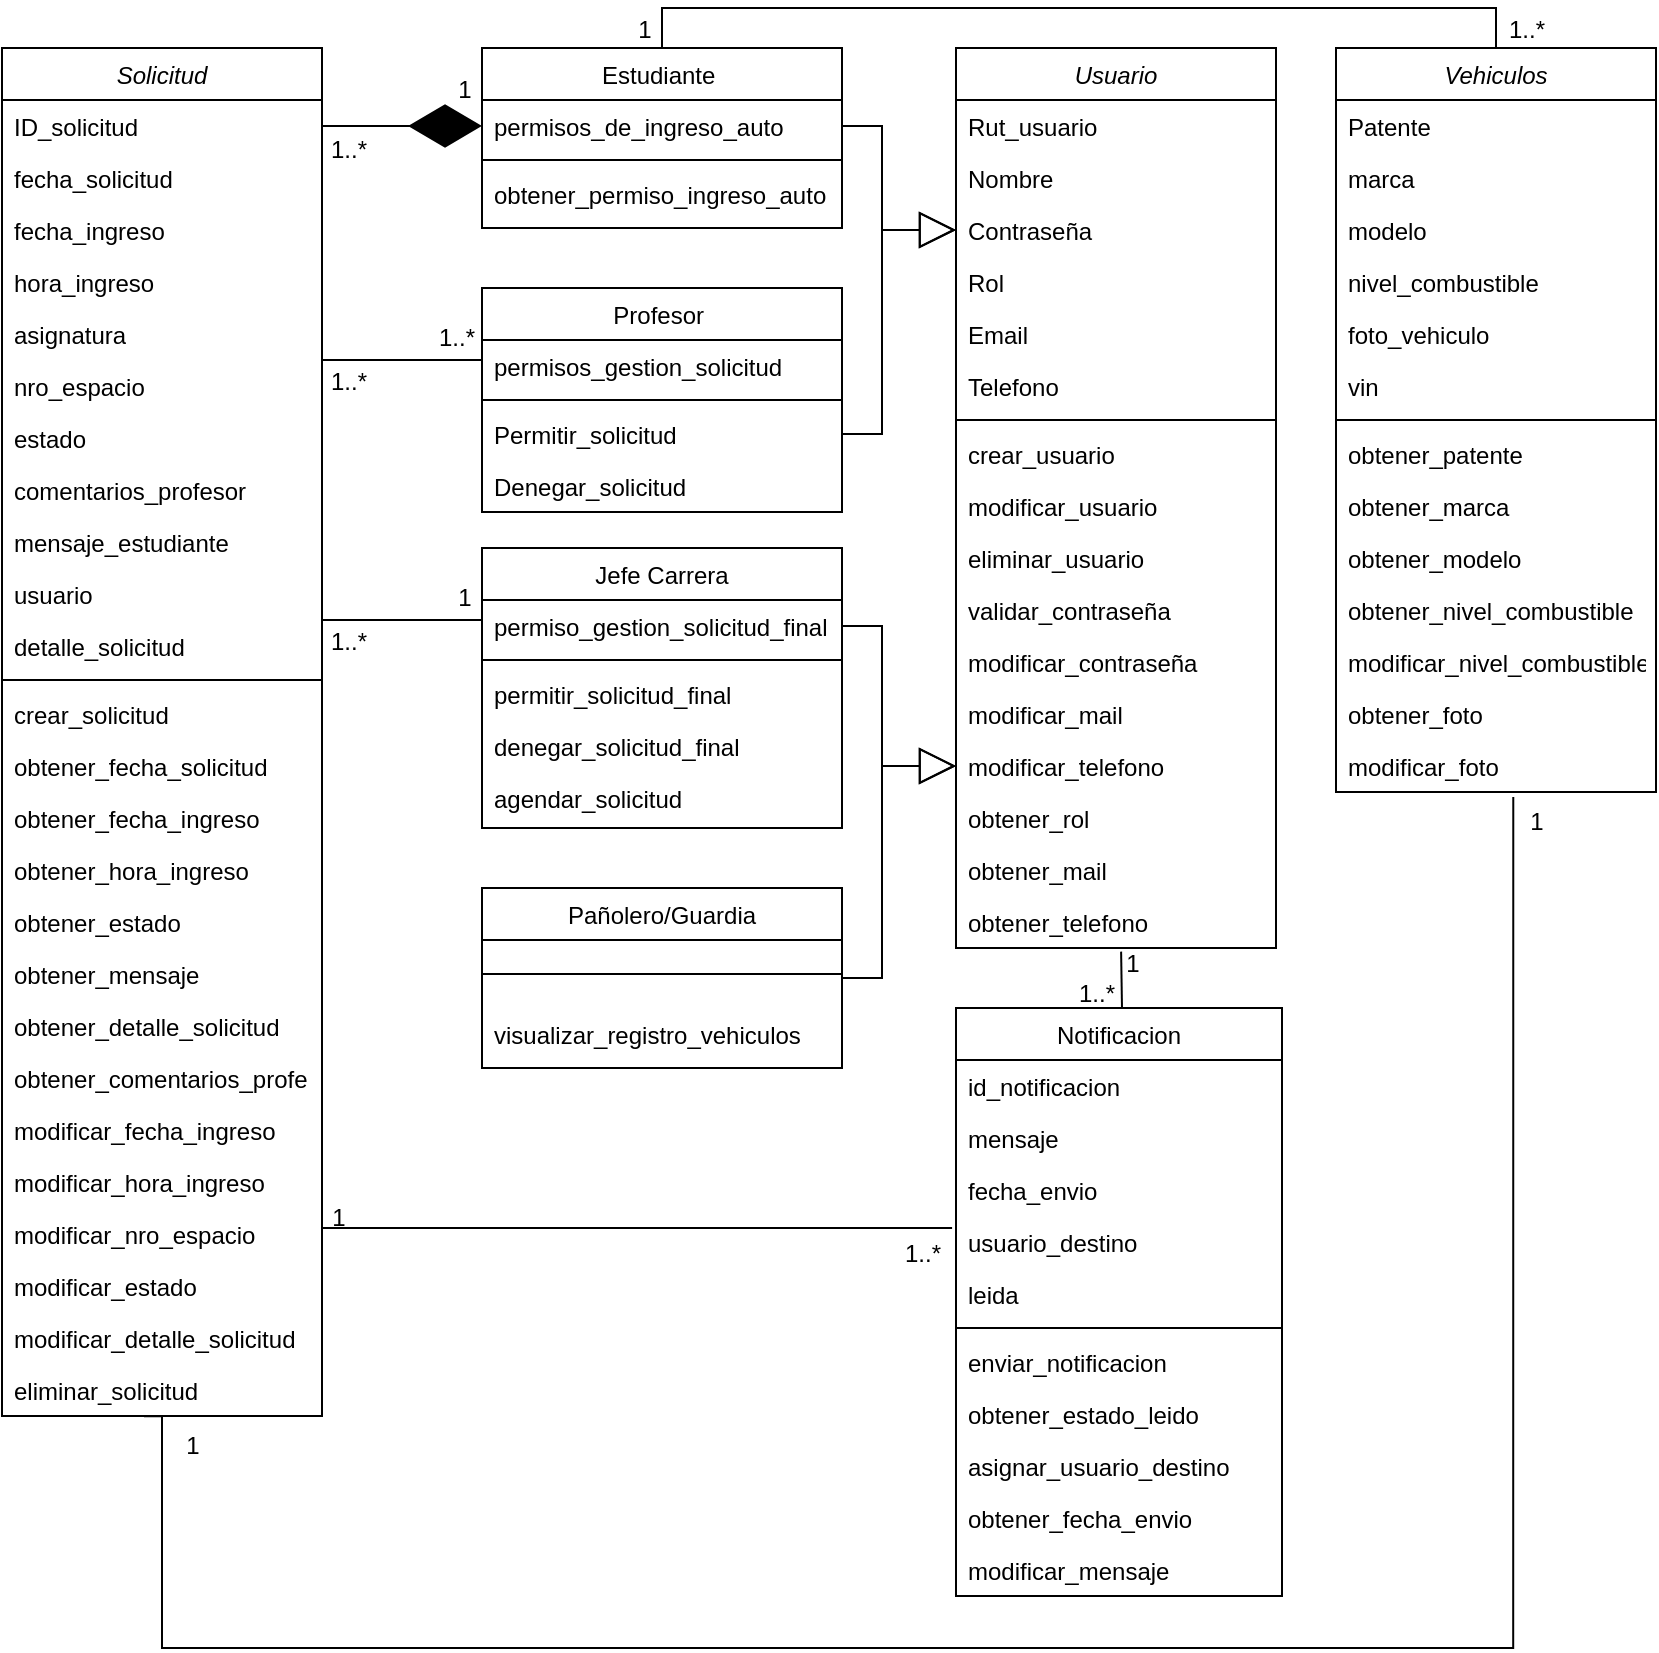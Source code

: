 <mxfile version="24.7.16">
  <diagram id="C5RBs43oDa-KdzZeNtuy" name="Page-1">
    <mxGraphModel dx="756" dy="388" grid="1" gridSize="10" guides="1" tooltips="1" connect="1" arrows="1" fold="1" page="1" pageScale="1" pageWidth="827" pageHeight="1169" math="0" shadow="0">
      <root>
        <mxCell id="WIyWlLk6GJQsqaUBKTNV-0" />
        <mxCell id="WIyWlLk6GJQsqaUBKTNV-1" parent="WIyWlLk6GJQsqaUBKTNV-0" />
        <mxCell id="zkfFHV4jXpPFQw0GAbJ--0" value="Usuario" style="swimlane;fontStyle=2;align=center;verticalAlign=top;childLayout=stackLayout;horizontal=1;startSize=26;horizontalStack=0;resizeParent=1;resizeLast=0;collapsible=1;marginBottom=0;rounded=0;shadow=0;strokeWidth=1;" parent="WIyWlLk6GJQsqaUBKTNV-1" vertex="1">
          <mxGeometry x="477" y="40" width="160" height="450" as="geometry">
            <mxRectangle x="230" y="140" width="160" height="26" as="alternateBounds" />
          </mxGeometry>
        </mxCell>
        <mxCell id="zkfFHV4jXpPFQw0GAbJ--1" value="Rut_usuario" style="text;align=left;verticalAlign=top;spacingLeft=4;spacingRight=4;overflow=hidden;rotatable=0;points=[[0,0.5],[1,0.5]];portConstraint=eastwest;" parent="zkfFHV4jXpPFQw0GAbJ--0" vertex="1">
          <mxGeometry y="26" width="160" height="26" as="geometry" />
        </mxCell>
        <mxCell id="zkfFHV4jXpPFQw0GAbJ--2" value="Nombre" style="text;align=left;verticalAlign=top;spacingLeft=4;spacingRight=4;overflow=hidden;rotatable=0;points=[[0,0.5],[1,0.5]];portConstraint=eastwest;rounded=0;shadow=0;html=0;" parent="zkfFHV4jXpPFQw0GAbJ--0" vertex="1">
          <mxGeometry y="52" width="160" height="26" as="geometry" />
        </mxCell>
        <mxCell id="zkfFHV4jXpPFQw0GAbJ--3" value="Contraseña" style="text;align=left;verticalAlign=top;spacingLeft=4;spacingRight=4;overflow=hidden;rotatable=0;points=[[0,0.5],[1,0.5]];portConstraint=eastwest;rounded=0;shadow=0;html=0;" parent="zkfFHV4jXpPFQw0GAbJ--0" vertex="1">
          <mxGeometry y="78" width="160" height="26" as="geometry" />
        </mxCell>
        <mxCell id="AEPmpZOli4dW2N7cKXhk-6" value="Rol" style="text;strokeColor=none;fillColor=none;align=left;verticalAlign=top;spacingLeft=4;spacingRight=4;overflow=hidden;rotatable=0;points=[[0,0.5],[1,0.5]];portConstraint=eastwest;whiteSpace=wrap;html=1;" parent="zkfFHV4jXpPFQw0GAbJ--0" vertex="1">
          <mxGeometry y="104" width="160" height="26" as="geometry" />
        </mxCell>
        <mxCell id="AEPmpZOli4dW2N7cKXhk-7" value="Email" style="text;strokeColor=none;fillColor=none;align=left;verticalAlign=top;spacingLeft=4;spacingRight=4;overflow=hidden;rotatable=0;points=[[0,0.5],[1,0.5]];portConstraint=eastwest;whiteSpace=wrap;html=1;" parent="zkfFHV4jXpPFQw0GAbJ--0" vertex="1">
          <mxGeometry y="130" width="160" height="26" as="geometry" />
        </mxCell>
        <mxCell id="AEPmpZOli4dW2N7cKXhk-8" value="Telefono" style="text;strokeColor=none;fillColor=none;align=left;verticalAlign=top;spacingLeft=4;spacingRight=4;overflow=hidden;rotatable=0;points=[[0,0.5],[1,0.5]];portConstraint=eastwest;whiteSpace=wrap;html=1;" parent="zkfFHV4jXpPFQw0GAbJ--0" vertex="1">
          <mxGeometry y="156" width="160" height="26" as="geometry" />
        </mxCell>
        <mxCell id="zkfFHV4jXpPFQw0GAbJ--4" value="" style="line;html=1;strokeWidth=1;align=left;verticalAlign=middle;spacingTop=-1;spacingLeft=3;spacingRight=3;rotatable=0;labelPosition=right;points=[];portConstraint=eastwest;" parent="zkfFHV4jXpPFQw0GAbJ--0" vertex="1">
          <mxGeometry y="182" width="160" height="8" as="geometry" />
        </mxCell>
        <mxCell id="AEPmpZOli4dW2N7cKXhk-19" value="crear_usuario" style="text;align=left;verticalAlign=top;spacingLeft=4;spacingRight=4;overflow=hidden;rotatable=0;points=[[0,0.5],[1,0.5]];portConstraint=eastwest;" parent="zkfFHV4jXpPFQw0GAbJ--0" vertex="1">
          <mxGeometry y="190" width="160" height="26" as="geometry" />
        </mxCell>
        <mxCell id="AEPmpZOli4dW2N7cKXhk-21" value="modificar_usuario" style="text;align=left;verticalAlign=top;spacingLeft=4;spacingRight=4;overflow=hidden;rotatable=0;points=[[0,0.5],[1,0.5]];portConstraint=eastwest;" parent="zkfFHV4jXpPFQw0GAbJ--0" vertex="1">
          <mxGeometry y="216" width="160" height="26" as="geometry" />
        </mxCell>
        <mxCell id="AEPmpZOli4dW2N7cKXhk-24" value="eliminar_usuario" style="text;align=left;verticalAlign=top;spacingLeft=4;spacingRight=4;overflow=hidden;rotatable=0;points=[[0,0.5],[1,0.5]];portConstraint=eastwest;" parent="zkfFHV4jXpPFQw0GAbJ--0" vertex="1">
          <mxGeometry y="242" width="160" height="26" as="geometry" />
        </mxCell>
        <mxCell id="AEPmpZOli4dW2N7cKXhk-25" value="validar_contraseña" style="text;align=left;verticalAlign=top;spacingLeft=4;spacingRight=4;overflow=hidden;rotatable=0;points=[[0,0.5],[1,0.5]];portConstraint=eastwest;" parent="zkfFHV4jXpPFQw0GAbJ--0" vertex="1">
          <mxGeometry y="268" width="160" height="26" as="geometry" />
        </mxCell>
        <mxCell id="AEPmpZOli4dW2N7cKXhk-23" value="modificar_contraseña" style="text;align=left;verticalAlign=top;spacingLeft=4;spacingRight=4;overflow=hidden;rotatable=0;points=[[0,0.5],[1,0.5]];portConstraint=eastwest;" parent="zkfFHV4jXpPFQw0GAbJ--0" vertex="1">
          <mxGeometry y="294" width="160" height="26" as="geometry" />
        </mxCell>
        <mxCell id="AEPmpZOli4dW2N7cKXhk-26" value="modificar_mail" style="text;align=left;verticalAlign=top;spacingLeft=4;spacingRight=4;overflow=hidden;rotatable=0;points=[[0,0.5],[1,0.5]];portConstraint=eastwest;" parent="zkfFHV4jXpPFQw0GAbJ--0" vertex="1">
          <mxGeometry y="320" width="160" height="26" as="geometry" />
        </mxCell>
        <mxCell id="AEPmpZOli4dW2N7cKXhk-27" value="modificar_telefono" style="text;align=left;verticalAlign=top;spacingLeft=4;spacingRight=4;overflow=hidden;rotatable=0;points=[[0,0.5],[1,0.5]];portConstraint=eastwest;" parent="zkfFHV4jXpPFQw0GAbJ--0" vertex="1">
          <mxGeometry y="346" width="160" height="26" as="geometry" />
        </mxCell>
        <mxCell id="AEPmpZOli4dW2N7cKXhk-20" value="obtener_rol" style="text;align=left;verticalAlign=top;spacingLeft=4;spacingRight=4;overflow=hidden;rotatable=0;points=[[0,0.5],[1,0.5]];portConstraint=eastwest;" parent="zkfFHV4jXpPFQw0GAbJ--0" vertex="1">
          <mxGeometry y="372" width="160" height="26" as="geometry" />
        </mxCell>
        <mxCell id="AEPmpZOli4dW2N7cKXhk-22" value="obtener_mail" style="text;align=left;verticalAlign=top;spacingLeft=4;spacingRight=4;overflow=hidden;rotatable=0;points=[[0,0.5],[1,0.5]];portConstraint=eastwest;" parent="zkfFHV4jXpPFQw0GAbJ--0" vertex="1">
          <mxGeometry y="398" width="160" height="26" as="geometry" />
        </mxCell>
        <mxCell id="zkfFHV4jXpPFQw0GAbJ--5" value="obtener_telefono" style="text;align=left;verticalAlign=top;spacingLeft=4;spacingRight=4;overflow=hidden;rotatable=0;points=[[0,0.5],[1,0.5]];portConstraint=eastwest;" parent="zkfFHV4jXpPFQw0GAbJ--0" vertex="1">
          <mxGeometry y="424" width="160" height="26" as="geometry" />
        </mxCell>
        <mxCell id="zkfFHV4jXpPFQw0GAbJ--6" value="Profesor " style="swimlane;fontStyle=0;align=center;verticalAlign=top;childLayout=stackLayout;horizontal=1;startSize=26;horizontalStack=0;resizeParent=1;resizeLast=0;collapsible=1;marginBottom=0;rounded=0;shadow=0;strokeWidth=1;" parent="WIyWlLk6GJQsqaUBKTNV-1" vertex="1">
          <mxGeometry x="240" y="160" width="180" height="112" as="geometry">
            <mxRectangle x="130" y="380" width="160" height="26" as="alternateBounds" />
          </mxGeometry>
        </mxCell>
        <mxCell id="zkfFHV4jXpPFQw0GAbJ--7" value="permisos_gestion_solicitud" style="text;align=left;verticalAlign=top;spacingLeft=4;spacingRight=4;overflow=hidden;rotatable=0;points=[[0,0.5],[1,0.5]];portConstraint=eastwest;" parent="zkfFHV4jXpPFQw0GAbJ--6" vertex="1">
          <mxGeometry y="26" width="180" height="26" as="geometry" />
        </mxCell>
        <mxCell id="zkfFHV4jXpPFQw0GAbJ--9" value="" style="line;html=1;strokeWidth=1;align=left;verticalAlign=middle;spacingTop=-1;spacingLeft=3;spacingRight=3;rotatable=0;labelPosition=right;points=[];portConstraint=eastwest;" parent="zkfFHV4jXpPFQw0GAbJ--6" vertex="1">
          <mxGeometry y="52" width="180" height="8" as="geometry" />
        </mxCell>
        <mxCell id="zkfFHV4jXpPFQw0GAbJ--10" value="Permitir_solicitud" style="text;align=left;verticalAlign=top;spacingLeft=4;spacingRight=4;overflow=hidden;rotatable=0;points=[[0,0.5],[1,0.5]];portConstraint=eastwest;fontStyle=0" parent="zkfFHV4jXpPFQw0GAbJ--6" vertex="1">
          <mxGeometry y="60" width="180" height="26" as="geometry" />
        </mxCell>
        <mxCell id="zkfFHV4jXpPFQw0GAbJ--11" value="Denegar_solicitud" style="text;align=left;verticalAlign=top;spacingLeft=4;spacingRight=4;overflow=hidden;rotatable=0;points=[[0,0.5],[1,0.5]];portConstraint=eastwest;" parent="zkfFHV4jXpPFQw0GAbJ--6" vertex="1">
          <mxGeometry y="86" width="180" height="26" as="geometry" />
        </mxCell>
        <mxCell id="zkfFHV4jXpPFQw0GAbJ--13" value="Pañolero/Guardia" style="swimlane;fontStyle=0;align=center;verticalAlign=top;childLayout=stackLayout;horizontal=1;startSize=26;horizontalStack=0;resizeParent=1;resizeLast=0;collapsible=1;marginBottom=0;rounded=0;shadow=0;strokeWidth=1;" parent="WIyWlLk6GJQsqaUBKTNV-1" vertex="1">
          <mxGeometry x="240" y="460" width="180" height="90" as="geometry">
            <mxRectangle x="340" y="380" width="170" height="26" as="alternateBounds" />
          </mxGeometry>
        </mxCell>
        <mxCell id="zkfFHV4jXpPFQw0GAbJ--15" value="" style="line;html=1;strokeWidth=1;align=left;verticalAlign=middle;spacingTop=-1;spacingLeft=3;spacingRight=3;rotatable=0;labelPosition=right;points=[];portConstraint=eastwest;" parent="zkfFHV4jXpPFQw0GAbJ--13" vertex="1">
          <mxGeometry y="26" width="180" height="34" as="geometry" />
        </mxCell>
        <mxCell id="AEPmpZOli4dW2N7cKXhk-40" value="visualizar_registro_vehiculos" style="text;align=left;verticalAlign=top;spacingLeft=4;spacingRight=4;overflow=hidden;rotatable=0;points=[[0,0.5],[1,0.5]];portConstraint=eastwest;" parent="zkfFHV4jXpPFQw0GAbJ--13" vertex="1">
          <mxGeometry y="60" width="180" height="26" as="geometry" />
        </mxCell>
        <mxCell id="zkfFHV4jXpPFQw0GAbJ--17" value="Estudiante " style="swimlane;fontStyle=0;align=center;verticalAlign=top;childLayout=stackLayout;horizontal=1;startSize=26;horizontalStack=0;resizeParent=1;resizeLast=0;collapsible=1;marginBottom=0;rounded=0;shadow=0;strokeWidth=1;" parent="WIyWlLk6GJQsqaUBKTNV-1" vertex="1">
          <mxGeometry x="240" y="40" width="180" height="90" as="geometry">
            <mxRectangle x="550" y="140" width="160" height="26" as="alternateBounds" />
          </mxGeometry>
        </mxCell>
        <mxCell id="zkfFHV4jXpPFQw0GAbJ--22" value="permisos_de_ingreso_auto" style="text;align=left;verticalAlign=top;spacingLeft=4;spacingRight=4;overflow=hidden;rotatable=0;points=[[0,0.5],[1,0.5]];portConstraint=eastwest;rounded=0;shadow=0;html=0;" parent="zkfFHV4jXpPFQw0GAbJ--17" vertex="1">
          <mxGeometry y="26" width="180" height="26" as="geometry" />
        </mxCell>
        <mxCell id="zkfFHV4jXpPFQw0GAbJ--23" value="" style="line;html=1;strokeWidth=1;align=left;verticalAlign=middle;spacingTop=-1;spacingLeft=3;spacingRight=3;rotatable=0;labelPosition=right;points=[];portConstraint=eastwest;" parent="zkfFHV4jXpPFQw0GAbJ--17" vertex="1">
          <mxGeometry y="52" width="180" height="8" as="geometry" />
        </mxCell>
        <mxCell id="zkfFHV4jXpPFQw0GAbJ--25" value="obtener_permiso_ingreso_auto" style="text;align=left;verticalAlign=top;spacingLeft=4;spacingRight=4;overflow=hidden;rotatable=0;points=[[0,0.5],[1,0.5]];portConstraint=eastwest;" parent="zkfFHV4jXpPFQw0GAbJ--17" vertex="1">
          <mxGeometry y="60" width="180" height="26" as="geometry" />
        </mxCell>
        <mxCell id="AEPmpZOli4dW2N7cKXhk-4" value="" style="endArrow=block;endSize=16;endFill=0;html=1;rounded=0;exitX=1;exitY=0.5;exitDx=0;exitDy=0;entryX=0;entryY=0.5;entryDx=0;entryDy=0;edgeStyle=orthogonalEdgeStyle;" parent="WIyWlLk6GJQsqaUBKTNV-1" source="zkfFHV4jXpPFQw0GAbJ--22" target="zkfFHV4jXpPFQw0GAbJ--3" edge="1">
          <mxGeometry width="160" relative="1" as="geometry">
            <mxPoint x="357" y="79" as="sourcePoint" />
            <mxPoint x="637" y="340" as="targetPoint" />
            <Array as="points">
              <mxPoint x="440" y="79" />
              <mxPoint x="440" y="131" />
            </Array>
          </mxGeometry>
        </mxCell>
        <mxCell id="AEPmpZOli4dW2N7cKXhk-31" value="Jefe Carrera" style="swimlane;fontStyle=0;align=center;verticalAlign=top;childLayout=stackLayout;horizontal=1;startSize=26;horizontalStack=0;resizeParent=1;resizeLast=0;collapsible=1;marginBottom=0;rounded=0;shadow=0;strokeWidth=1;" parent="WIyWlLk6GJQsqaUBKTNV-1" vertex="1">
          <mxGeometry x="240" y="290" width="180" height="140" as="geometry">
            <mxRectangle x="130" y="380" width="160" height="26" as="alternateBounds" />
          </mxGeometry>
        </mxCell>
        <mxCell id="AEPmpZOli4dW2N7cKXhk-32" value="permiso_gestion_solicitud_final" style="text;align=left;verticalAlign=top;spacingLeft=4;spacingRight=4;overflow=hidden;rotatable=0;points=[[0,0.5],[1,0.5]];portConstraint=eastwest;" parent="AEPmpZOli4dW2N7cKXhk-31" vertex="1">
          <mxGeometry y="26" width="180" height="26" as="geometry" />
        </mxCell>
        <mxCell id="AEPmpZOli4dW2N7cKXhk-33" value="" style="line;html=1;strokeWidth=1;align=left;verticalAlign=middle;spacingTop=-1;spacingLeft=3;spacingRight=3;rotatable=0;labelPosition=right;points=[];portConstraint=eastwest;" parent="AEPmpZOli4dW2N7cKXhk-31" vertex="1">
          <mxGeometry y="52" width="180" height="8" as="geometry" />
        </mxCell>
        <mxCell id="AEPmpZOli4dW2N7cKXhk-34" value="permitir_solicitud_final" style="text;align=left;verticalAlign=top;spacingLeft=4;spacingRight=4;overflow=hidden;rotatable=0;points=[[0,0.5],[1,0.5]];portConstraint=eastwest;fontStyle=0" parent="AEPmpZOli4dW2N7cKXhk-31" vertex="1">
          <mxGeometry y="60" width="180" height="26" as="geometry" />
        </mxCell>
        <mxCell id="AEPmpZOli4dW2N7cKXhk-35" value="denegar_solicitud_final" style="text;align=left;verticalAlign=top;spacingLeft=4;spacingRight=4;overflow=hidden;rotatable=0;points=[[0,0.5],[1,0.5]];portConstraint=eastwest;" parent="AEPmpZOli4dW2N7cKXhk-31" vertex="1">
          <mxGeometry y="86" width="180" height="26" as="geometry" />
        </mxCell>
        <mxCell id="AEPmpZOli4dW2N7cKXhk-37" value="agendar_solicitud" style="text;align=left;verticalAlign=top;spacingLeft=4;spacingRight=4;overflow=hidden;rotatable=0;points=[[0,0.5],[1,0.5]];portConstraint=eastwest;" parent="AEPmpZOli4dW2N7cKXhk-31" vertex="1">
          <mxGeometry y="112" width="180" height="26" as="geometry" />
        </mxCell>
        <mxCell id="AEPmpZOli4dW2N7cKXhk-38" value="" style="endArrow=block;endSize=16;endFill=0;html=1;rounded=0;entryX=0;entryY=0.5;entryDx=0;entryDy=0;exitX=1;exitY=0.5;exitDx=0;exitDy=0;edgeStyle=orthogonalEdgeStyle;" parent="WIyWlLk6GJQsqaUBKTNV-1" source="AEPmpZOli4dW2N7cKXhk-32" target="AEPmpZOli4dW2N7cKXhk-27" edge="1">
          <mxGeometry width="160" relative="1" as="geometry">
            <mxPoint x="377" y="386" as="sourcePoint" />
            <mxPoint x="537" y="386" as="targetPoint" />
            <Array as="points">
              <mxPoint x="440" y="329" />
              <mxPoint x="440" y="399" />
            </Array>
          </mxGeometry>
        </mxCell>
        <mxCell id="AEPmpZOli4dW2N7cKXhk-41" value="" style="endArrow=block;endSize=16;endFill=0;html=1;rounded=0;exitX=1;exitY=0.5;exitDx=0;exitDy=0;entryX=0;entryY=0.5;entryDx=0;entryDy=0;edgeStyle=orthogonalEdgeStyle;" parent="WIyWlLk6GJQsqaUBKTNV-1" source="zkfFHV4jXpPFQw0GAbJ--13" target="AEPmpZOli4dW2N7cKXhk-27" edge="1">
          <mxGeometry width="160" relative="1" as="geometry">
            <mxPoint x="397" y="530" as="sourcePoint" />
            <mxPoint x="557" y="530" as="targetPoint" />
            <Array as="points">
              <mxPoint x="440" y="505" />
              <mxPoint x="440" y="399" />
            </Array>
          </mxGeometry>
        </mxCell>
        <mxCell id="AEPmpZOli4dW2N7cKXhk-61" value="Solicitud" style="swimlane;fontStyle=2;align=center;verticalAlign=top;childLayout=stackLayout;horizontal=1;startSize=26;horizontalStack=0;resizeParent=1;resizeLast=0;collapsible=1;marginBottom=0;rounded=0;shadow=0;strokeWidth=1;" parent="WIyWlLk6GJQsqaUBKTNV-1" vertex="1">
          <mxGeometry y="40" width="160" height="684" as="geometry">
            <mxRectangle x="230" y="140" width="160" height="26" as="alternateBounds" />
          </mxGeometry>
        </mxCell>
        <mxCell id="AEPmpZOli4dW2N7cKXhk-62" value="ID_solicitud " style="text;align=left;verticalAlign=top;spacingLeft=4;spacingRight=4;overflow=hidden;rotatable=0;points=[[0,0.5],[1,0.5]];portConstraint=eastwest;" parent="AEPmpZOli4dW2N7cKXhk-61" vertex="1">
          <mxGeometry y="26" width="160" height="26" as="geometry" />
        </mxCell>
        <mxCell id="AEPmpZOli4dW2N7cKXhk-64" value="fecha_solicitud" style="text;align=left;verticalAlign=top;spacingLeft=4;spacingRight=4;overflow=hidden;rotatable=0;points=[[0,0.5],[1,0.5]];portConstraint=eastwest;rounded=0;shadow=0;html=0;" parent="AEPmpZOli4dW2N7cKXhk-61" vertex="1">
          <mxGeometry y="52" width="160" height="26" as="geometry" />
        </mxCell>
        <mxCell id="AEPmpZOli4dW2N7cKXhk-66" value="fecha_ingreso" style="text;strokeColor=none;fillColor=none;align=left;verticalAlign=top;spacingLeft=4;spacingRight=4;overflow=hidden;rotatable=0;points=[[0,0.5],[1,0.5]];portConstraint=eastwest;whiteSpace=wrap;html=1;" parent="AEPmpZOli4dW2N7cKXhk-61" vertex="1">
          <mxGeometry y="78" width="160" height="26" as="geometry" />
        </mxCell>
        <mxCell id="AEPmpZOli4dW2N7cKXhk-104" value="hora_ingreso" style="text;strokeColor=none;fillColor=none;align=left;verticalAlign=top;spacingLeft=4;spacingRight=4;overflow=hidden;rotatable=0;points=[[0,0.5],[1,0.5]];portConstraint=eastwest;whiteSpace=wrap;html=1;" parent="AEPmpZOli4dW2N7cKXhk-61" vertex="1">
          <mxGeometry y="104" width="160" height="26" as="geometry" />
        </mxCell>
        <mxCell id="AEPmpZOli4dW2N7cKXhk-65" value="asignatura" style="text;strokeColor=none;fillColor=none;align=left;verticalAlign=top;spacingLeft=4;spacingRight=4;overflow=hidden;rotatable=0;points=[[0,0.5],[1,0.5]];portConstraint=eastwest;whiteSpace=wrap;html=1;" parent="AEPmpZOli4dW2N7cKXhk-61" vertex="1">
          <mxGeometry y="130" width="160" height="26" as="geometry" />
        </mxCell>
        <mxCell id="AEPmpZOli4dW2N7cKXhk-102" value="nro_espacio" style="text;strokeColor=none;fillColor=none;align=left;verticalAlign=top;spacingLeft=4;spacingRight=4;overflow=hidden;rotatable=0;points=[[0,0.5],[1,0.5]];portConstraint=eastwest;whiteSpace=wrap;html=1;" parent="AEPmpZOli4dW2N7cKXhk-61" vertex="1">
          <mxGeometry y="156" width="160" height="26" as="geometry" />
        </mxCell>
        <mxCell id="AEPmpZOli4dW2N7cKXhk-100" value="estado" style="text;strokeColor=none;fillColor=none;align=left;verticalAlign=top;spacingLeft=4;spacingRight=4;overflow=hidden;rotatable=0;points=[[0,0.5],[1,0.5]];portConstraint=eastwest;whiteSpace=wrap;html=1;" parent="AEPmpZOli4dW2N7cKXhk-61" vertex="1">
          <mxGeometry y="182" width="160" height="26" as="geometry" />
        </mxCell>
        <mxCell id="AEPmpZOli4dW2N7cKXhk-99" value="comentarios_profesor" style="text;strokeColor=none;fillColor=none;align=left;verticalAlign=top;spacingLeft=4;spacingRight=4;overflow=hidden;rotatable=0;points=[[0,0.5],[1,0.5]];portConstraint=eastwest;whiteSpace=wrap;html=1;" parent="AEPmpZOli4dW2N7cKXhk-61" vertex="1">
          <mxGeometry y="208" width="160" height="26" as="geometry" />
        </mxCell>
        <mxCell id="vBzN3tZpcap-TTZxw3AA-17" value="mensaje_estudiante" style="text;strokeColor=none;fillColor=none;align=left;verticalAlign=top;spacingLeft=4;spacingRight=4;overflow=hidden;rotatable=0;points=[[0,0.5],[1,0.5]];portConstraint=eastwest;whiteSpace=wrap;html=1;" parent="AEPmpZOli4dW2N7cKXhk-61" vertex="1">
          <mxGeometry y="234" width="160" height="26" as="geometry" />
        </mxCell>
        <mxCell id="AEPmpZOli4dW2N7cKXhk-103" value="usuario" style="text;strokeColor=none;fillColor=none;align=left;verticalAlign=top;spacingLeft=4;spacingRight=4;overflow=hidden;rotatable=0;points=[[0,0.5],[1,0.5]];portConstraint=eastwest;whiteSpace=wrap;html=1;" parent="AEPmpZOli4dW2N7cKXhk-61" vertex="1">
          <mxGeometry y="260" width="160" height="26" as="geometry" />
        </mxCell>
        <mxCell id="AEPmpZOli4dW2N7cKXhk-67" value="detalle_solicitud" style="text;strokeColor=none;fillColor=none;align=left;verticalAlign=top;spacingLeft=4;spacingRight=4;overflow=hidden;rotatable=0;points=[[0,0.5],[1,0.5]];portConstraint=eastwest;whiteSpace=wrap;html=1;" parent="AEPmpZOli4dW2N7cKXhk-61" vertex="1">
          <mxGeometry y="286" width="160" height="26" as="geometry" />
        </mxCell>
        <mxCell id="AEPmpZOli4dW2N7cKXhk-69" value="" style="line;html=1;strokeWidth=1;align=left;verticalAlign=middle;spacingTop=-1;spacingLeft=3;spacingRight=3;rotatable=0;labelPosition=right;points=[];portConstraint=eastwest;" parent="AEPmpZOli4dW2N7cKXhk-61" vertex="1">
          <mxGeometry y="312" width="160" height="8" as="geometry" />
        </mxCell>
        <mxCell id="9rkBWfhvwwIUuKAjocJV-7" value="crear_solicitud" style="text;align=left;verticalAlign=top;spacingLeft=4;spacingRight=4;overflow=hidden;rotatable=0;points=[[0,0.5],[1,0.5]];portConstraint=eastwest;" parent="AEPmpZOli4dW2N7cKXhk-61" vertex="1">
          <mxGeometry y="320" width="160" height="26" as="geometry" />
        </mxCell>
        <mxCell id="AEPmpZOli4dW2N7cKXhk-72" value="obtener_fecha_solicitud" style="text;align=left;verticalAlign=top;spacingLeft=4;spacingRight=4;overflow=hidden;rotatable=0;points=[[0,0.5],[1,0.5]];portConstraint=eastwest;" parent="AEPmpZOli4dW2N7cKXhk-61" vertex="1">
          <mxGeometry y="346" width="160" height="26" as="geometry" />
        </mxCell>
        <mxCell id="AEPmpZOli4dW2N7cKXhk-70" value="obtener_fecha_ingreso" style="text;align=left;verticalAlign=top;spacingLeft=4;spacingRight=4;overflow=hidden;rotatable=0;points=[[0,0.5],[1,0.5]];portConstraint=eastwest;" parent="AEPmpZOli4dW2N7cKXhk-61" vertex="1">
          <mxGeometry y="372" width="160" height="26" as="geometry" />
        </mxCell>
        <mxCell id="AEPmpZOli4dW2N7cKXhk-71" value="obtener_hora_ingreso" style="text;align=left;verticalAlign=top;spacingLeft=4;spacingRight=4;overflow=hidden;rotatable=0;points=[[0,0.5],[1,0.5]];portConstraint=eastwest;" parent="AEPmpZOli4dW2N7cKXhk-61" vertex="1">
          <mxGeometry y="398" width="160" height="26" as="geometry" />
        </mxCell>
        <mxCell id="AEPmpZOli4dW2N7cKXhk-73" value="obtener_estado" style="text;align=left;verticalAlign=top;spacingLeft=4;spacingRight=4;overflow=hidden;rotatable=0;points=[[0,0.5],[1,0.5]];portConstraint=eastwest;" parent="AEPmpZOli4dW2N7cKXhk-61" vertex="1">
          <mxGeometry y="424" width="160" height="26" as="geometry" />
        </mxCell>
        <mxCell id="AEPmpZOli4dW2N7cKXhk-74" value="obtener_mensaje" style="text;align=left;verticalAlign=top;spacingLeft=4;spacingRight=4;overflow=hidden;rotatable=0;points=[[0,0.5],[1,0.5]];portConstraint=eastwest;" parent="AEPmpZOli4dW2N7cKXhk-61" vertex="1">
          <mxGeometry y="450" width="160" height="26" as="geometry" />
        </mxCell>
        <mxCell id="AEPmpZOli4dW2N7cKXhk-75" value="obtener_detalle_solicitud" style="text;align=left;verticalAlign=top;spacingLeft=4;spacingRight=4;overflow=hidden;rotatable=0;points=[[0,0.5],[1,0.5]];portConstraint=eastwest;" parent="AEPmpZOli4dW2N7cKXhk-61" vertex="1">
          <mxGeometry y="476" width="160" height="26" as="geometry" />
        </mxCell>
        <mxCell id="vBzN3tZpcap-TTZxw3AA-21" value="obtener_comentarios_profe" style="text;align=left;verticalAlign=top;spacingLeft=4;spacingRight=4;overflow=hidden;rotatable=0;points=[[0,0.5],[1,0.5]];portConstraint=eastwest;" parent="AEPmpZOli4dW2N7cKXhk-61" vertex="1">
          <mxGeometry y="502" width="160" height="26" as="geometry" />
        </mxCell>
        <mxCell id="AEPmpZOli4dW2N7cKXhk-76" value="modificar_fecha_ingreso" style="text;align=left;verticalAlign=top;spacingLeft=4;spacingRight=4;overflow=hidden;rotatable=0;points=[[0,0.5],[1,0.5]];portConstraint=eastwest;" parent="AEPmpZOli4dW2N7cKXhk-61" vertex="1">
          <mxGeometry y="528" width="160" height="26" as="geometry" />
        </mxCell>
        <mxCell id="AEPmpZOli4dW2N7cKXhk-77" value="modificar_hora_ingreso" style="text;align=left;verticalAlign=top;spacingLeft=4;spacingRight=4;overflow=hidden;rotatable=0;points=[[0,0.5],[1,0.5]];portConstraint=eastwest;" parent="AEPmpZOli4dW2N7cKXhk-61" vertex="1">
          <mxGeometry y="554" width="160" height="26" as="geometry" />
        </mxCell>
        <mxCell id="AEPmpZOli4dW2N7cKXhk-98" value="modificar_nro_espacio" style="text;align=left;verticalAlign=top;spacingLeft=4;spacingRight=4;overflow=hidden;rotatable=0;points=[[0,0.5],[1,0.5]];portConstraint=eastwest;" parent="AEPmpZOli4dW2N7cKXhk-61" vertex="1">
          <mxGeometry y="580" width="160" height="26" as="geometry" />
        </mxCell>
        <mxCell id="AEPmpZOli4dW2N7cKXhk-78" value="modificar_estado" style="text;align=left;verticalAlign=top;spacingLeft=4;spacingRight=4;overflow=hidden;rotatable=0;points=[[0,0.5],[1,0.5]];portConstraint=eastwest;" parent="AEPmpZOli4dW2N7cKXhk-61" vertex="1">
          <mxGeometry y="606" width="160" height="26" as="geometry" />
        </mxCell>
        <mxCell id="AEPmpZOli4dW2N7cKXhk-79" value="modificar_detalle_solicitud" style="text;align=left;verticalAlign=top;spacingLeft=4;spacingRight=4;overflow=hidden;rotatable=0;points=[[0,0.5],[1,0.5]];portConstraint=eastwest;" parent="AEPmpZOli4dW2N7cKXhk-61" vertex="1">
          <mxGeometry y="632" width="160" height="26" as="geometry" />
        </mxCell>
        <mxCell id="9rkBWfhvwwIUuKAjocJV-6" value="eliminar_solicitud" style="text;align=left;verticalAlign=top;spacingLeft=4;spacingRight=4;overflow=hidden;rotatable=0;points=[[0,0.5],[1,0.5]];portConstraint=eastwest;" parent="AEPmpZOli4dW2N7cKXhk-61" vertex="1">
          <mxGeometry y="658" width="160" height="26" as="geometry" />
        </mxCell>
        <mxCell id="AEPmpZOli4dW2N7cKXhk-30" value="" style="endArrow=block;endSize=16;endFill=0;html=1;rounded=0;entryX=0;entryY=0.5;entryDx=0;entryDy=0;exitX=1;exitY=0.5;exitDx=0;exitDy=0;edgeStyle=orthogonalEdgeStyle;" parent="WIyWlLk6GJQsqaUBKTNV-1" source="zkfFHV4jXpPFQw0GAbJ--10" target="zkfFHV4jXpPFQw0GAbJ--3" edge="1">
          <mxGeometry width="160" relative="1" as="geometry">
            <mxPoint x="377" y="221" as="sourcePoint" />
            <mxPoint x="477" y="130" as="targetPoint" />
            <Array as="points">
              <mxPoint x="440" y="233" />
              <mxPoint x="440" y="131" />
            </Array>
          </mxGeometry>
        </mxCell>
        <mxCell id="AEPmpZOli4dW2N7cKXhk-80" value="Vehiculos" style="swimlane;fontStyle=2;align=center;verticalAlign=top;childLayout=stackLayout;horizontal=1;startSize=26;horizontalStack=0;resizeParent=1;resizeLast=0;collapsible=1;marginBottom=0;rounded=0;shadow=0;strokeWidth=1;" parent="WIyWlLk6GJQsqaUBKTNV-1" vertex="1">
          <mxGeometry x="667" y="40" width="160" height="372" as="geometry">
            <mxRectangle x="230" y="140" width="160" height="26" as="alternateBounds" />
          </mxGeometry>
        </mxCell>
        <mxCell id="AEPmpZOli4dW2N7cKXhk-81" value="Patente " style="text;align=left;verticalAlign=top;spacingLeft=4;spacingRight=4;overflow=hidden;rotatable=0;points=[[0,0.5],[1,0.5]];portConstraint=eastwest;" parent="AEPmpZOli4dW2N7cKXhk-80" vertex="1">
          <mxGeometry y="26" width="160" height="26" as="geometry" />
        </mxCell>
        <mxCell id="AEPmpZOli4dW2N7cKXhk-82" value="marca" style="text;align=left;verticalAlign=top;spacingLeft=4;spacingRight=4;overflow=hidden;rotatable=0;points=[[0,0.5],[1,0.5]];portConstraint=eastwest;rounded=0;shadow=0;html=0;" parent="AEPmpZOli4dW2N7cKXhk-80" vertex="1">
          <mxGeometry y="52" width="160" height="26" as="geometry" />
        </mxCell>
        <mxCell id="AEPmpZOli4dW2N7cKXhk-83" value="modelo" style="text;align=left;verticalAlign=top;spacingLeft=4;spacingRight=4;overflow=hidden;rotatable=0;points=[[0,0.5],[1,0.5]];portConstraint=eastwest;rounded=0;shadow=0;html=0;" parent="AEPmpZOli4dW2N7cKXhk-80" vertex="1">
          <mxGeometry y="78" width="160" height="26" as="geometry" />
        </mxCell>
        <mxCell id="AEPmpZOli4dW2N7cKXhk-84" value="nivel_combustible" style="text;strokeColor=none;fillColor=none;align=left;verticalAlign=top;spacingLeft=4;spacingRight=4;overflow=hidden;rotatable=0;points=[[0,0.5],[1,0.5]];portConstraint=eastwest;whiteSpace=wrap;html=1;" parent="AEPmpZOli4dW2N7cKXhk-80" vertex="1">
          <mxGeometry y="104" width="160" height="26" as="geometry" />
        </mxCell>
        <mxCell id="AEPmpZOli4dW2N7cKXhk-85" value="foto_vehiculo" style="text;strokeColor=none;fillColor=none;align=left;verticalAlign=top;spacingLeft=4;spacingRight=4;overflow=hidden;rotatable=0;points=[[0,0.5],[1,0.5]];portConstraint=eastwest;whiteSpace=wrap;html=1;" parent="AEPmpZOli4dW2N7cKXhk-80" vertex="1">
          <mxGeometry y="130" width="160" height="26" as="geometry" />
        </mxCell>
        <mxCell id="AEPmpZOli4dW2N7cKXhk-86" value="vin" style="text;strokeColor=none;fillColor=none;align=left;verticalAlign=top;spacingLeft=4;spacingRight=4;overflow=hidden;rotatable=0;points=[[0,0.5],[1,0.5]];portConstraint=eastwest;whiteSpace=wrap;html=1;" parent="AEPmpZOli4dW2N7cKXhk-80" vertex="1">
          <mxGeometry y="156" width="160" height="26" as="geometry" />
        </mxCell>
        <mxCell id="AEPmpZOli4dW2N7cKXhk-87" value="" style="line;html=1;strokeWidth=1;align=left;verticalAlign=middle;spacingTop=-1;spacingLeft=3;spacingRight=3;rotatable=0;labelPosition=right;points=[];portConstraint=eastwest;" parent="AEPmpZOli4dW2N7cKXhk-80" vertex="1">
          <mxGeometry y="182" width="160" height="8" as="geometry" />
        </mxCell>
        <mxCell id="AEPmpZOli4dW2N7cKXhk-88" value="obtener_patente" style="text;align=left;verticalAlign=top;spacingLeft=4;spacingRight=4;overflow=hidden;rotatable=0;points=[[0,0.5],[1,0.5]];portConstraint=eastwest;" parent="AEPmpZOli4dW2N7cKXhk-80" vertex="1">
          <mxGeometry y="190" width="160" height="26" as="geometry" />
        </mxCell>
        <mxCell id="AEPmpZOli4dW2N7cKXhk-89" value="obtener_marca" style="text;align=left;verticalAlign=top;spacingLeft=4;spacingRight=4;overflow=hidden;rotatable=0;points=[[0,0.5],[1,0.5]];portConstraint=eastwest;" parent="AEPmpZOli4dW2N7cKXhk-80" vertex="1">
          <mxGeometry y="216" width="160" height="26" as="geometry" />
        </mxCell>
        <mxCell id="AEPmpZOli4dW2N7cKXhk-90" value="obtener_modelo" style="text;align=left;verticalAlign=top;spacingLeft=4;spacingRight=4;overflow=hidden;rotatable=0;points=[[0,0.5],[1,0.5]];portConstraint=eastwest;" parent="AEPmpZOli4dW2N7cKXhk-80" vertex="1">
          <mxGeometry y="242" width="160" height="26" as="geometry" />
        </mxCell>
        <mxCell id="AEPmpZOli4dW2N7cKXhk-91" value="obtener_nivel_combustible" style="text;align=left;verticalAlign=top;spacingLeft=4;spacingRight=4;overflow=hidden;rotatable=0;points=[[0,0.5],[1,0.5]];portConstraint=eastwest;" parent="AEPmpZOli4dW2N7cKXhk-80" vertex="1">
          <mxGeometry y="268" width="160" height="26" as="geometry" />
        </mxCell>
        <mxCell id="AEPmpZOli4dW2N7cKXhk-92" value="modificar_nivel_combustible" style="text;align=left;verticalAlign=top;spacingLeft=4;spacingRight=4;overflow=hidden;rotatable=0;points=[[0,0.5],[1,0.5]];portConstraint=eastwest;" parent="AEPmpZOli4dW2N7cKXhk-80" vertex="1">
          <mxGeometry y="294" width="160" height="26" as="geometry" />
        </mxCell>
        <mxCell id="AEPmpZOli4dW2N7cKXhk-93" value="obtener_foto" style="text;align=left;verticalAlign=top;spacingLeft=4;spacingRight=4;overflow=hidden;rotatable=0;points=[[0,0.5],[1,0.5]];portConstraint=eastwest;" parent="AEPmpZOli4dW2N7cKXhk-80" vertex="1">
          <mxGeometry y="320" width="160" height="26" as="geometry" />
        </mxCell>
        <mxCell id="AEPmpZOli4dW2N7cKXhk-94" value="modificar_foto" style="text;align=left;verticalAlign=top;spacingLeft=4;spacingRight=4;overflow=hidden;rotatable=0;points=[[0,0.5],[1,0.5]];portConstraint=eastwest;" parent="AEPmpZOli4dW2N7cKXhk-80" vertex="1">
          <mxGeometry y="346" width="160" height="26" as="geometry" />
        </mxCell>
        <mxCell id="vBzN3tZpcap-TTZxw3AA-2" value="1..*" style="text;html=1;align=center;verticalAlign=middle;resizable=0;points=[];autosize=1;strokeColor=none;fillColor=none;" parent="WIyWlLk6GJQsqaUBKTNV-1" vertex="1">
          <mxGeometry x="153" y="76" width="40" height="30" as="geometry" />
        </mxCell>
        <mxCell id="vBzN3tZpcap-TTZxw3AA-3" value="1" style="text;html=1;align=center;verticalAlign=middle;resizable=0;points=[];autosize=1;strokeColor=none;fillColor=none;" parent="WIyWlLk6GJQsqaUBKTNV-1" vertex="1">
          <mxGeometry x="216" y="46" width="30" height="30" as="geometry" />
        </mxCell>
        <mxCell id="vBzN3tZpcap-TTZxw3AA-4" value="" style="endArrow=none;endFill=0;html=1;align=left;verticalAlign=top;rounded=0;entryX=1;entryY=0.5;entryDx=0;entryDy=0;exitX=0;exitY=0.5;exitDx=0;exitDy=0;" parent="WIyWlLk6GJQsqaUBKTNV-1" edge="1">
          <mxGeometry x="-1" relative="1" as="geometry">
            <mxPoint x="240" y="196" as="sourcePoint" />
            <mxPoint x="160" y="196" as="targetPoint" />
          </mxGeometry>
        </mxCell>
        <mxCell id="vBzN3tZpcap-TTZxw3AA-5" value="1..*" style="text;html=1;align=center;verticalAlign=middle;resizable=0;points=[];autosize=1;strokeColor=none;fillColor=none;" parent="WIyWlLk6GJQsqaUBKTNV-1" vertex="1">
          <mxGeometry x="153" y="192" width="40" height="30" as="geometry" />
        </mxCell>
        <mxCell id="vBzN3tZpcap-TTZxw3AA-6" value="1..*" style="text;html=1;align=center;verticalAlign=middle;resizable=0;points=[];autosize=1;strokeColor=none;fillColor=none;" parent="WIyWlLk6GJQsqaUBKTNV-1" vertex="1">
          <mxGeometry x="207" y="170" width="40" height="30" as="geometry" />
        </mxCell>
        <mxCell id="vBzN3tZpcap-TTZxw3AA-10" value="" style="endArrow=none;endFill=0;html=1;align=left;verticalAlign=top;rounded=0;entryX=1;entryY=0.5;entryDx=0;entryDy=0;exitX=0;exitY=0.5;exitDx=0;exitDy=0;" parent="WIyWlLk6GJQsqaUBKTNV-1" edge="1">
          <mxGeometry x="-1" relative="1" as="geometry">
            <mxPoint x="240" y="326" as="sourcePoint" />
            <mxPoint x="160" y="326" as="targetPoint" />
          </mxGeometry>
        </mxCell>
        <mxCell id="vBzN3tZpcap-TTZxw3AA-11" value="1..*" style="text;html=1;align=center;verticalAlign=middle;resizable=0;points=[];autosize=1;strokeColor=none;fillColor=none;" parent="WIyWlLk6GJQsqaUBKTNV-1" vertex="1">
          <mxGeometry x="153" y="322" width="40" height="30" as="geometry" />
        </mxCell>
        <mxCell id="vBzN3tZpcap-TTZxw3AA-12" value="1" style="text;html=1;align=center;verticalAlign=middle;resizable=0;points=[];autosize=1;strokeColor=none;fillColor=none;" parent="WIyWlLk6GJQsqaUBKTNV-1" vertex="1">
          <mxGeometry x="216" y="300" width="30" height="30" as="geometry" />
        </mxCell>
        <mxCell id="vBzN3tZpcap-TTZxw3AA-13" value="" style="endArrow=none;endFill=0;html=1;align=left;verticalAlign=top;rounded=0;edgeStyle=orthogonalEdgeStyle;entryX=0.406;entryY=0.993;entryDx=0;entryDy=0;entryPerimeter=0;exitX=0.554;exitY=1.095;exitDx=0;exitDy=0;exitPerimeter=0;" parent="WIyWlLk6GJQsqaUBKTNV-1" source="AEPmpZOli4dW2N7cKXhk-94" edge="1">
          <mxGeometry x="-1" relative="1" as="geometry">
            <mxPoint x="756" y="450" as="sourcePoint" />
            <mxPoint x="70.96" y="724.068" as="targetPoint" />
            <Array as="points">
              <mxPoint x="756" y="840" />
              <mxPoint x="80" y="840" />
              <mxPoint x="80" y="724" />
            </Array>
          </mxGeometry>
        </mxCell>
        <mxCell id="vBzN3tZpcap-TTZxw3AA-14" value="1" style="text;html=1;align=center;verticalAlign=middle;resizable=0;points=[];autosize=1;strokeColor=none;fillColor=none;" parent="WIyWlLk6GJQsqaUBKTNV-1" vertex="1">
          <mxGeometry x="752" y="412" width="30" height="30" as="geometry" />
        </mxCell>
        <mxCell id="vBzN3tZpcap-TTZxw3AA-15" value="1" style="text;html=1;align=center;verticalAlign=middle;resizable=0;points=[];autosize=1;strokeColor=none;fillColor=none;" parent="WIyWlLk6GJQsqaUBKTNV-1" vertex="1">
          <mxGeometry x="80" y="724" width="30" height="30" as="geometry" />
        </mxCell>
        <mxCell id="vBzN3tZpcap-TTZxw3AA-18" value="" style="endArrow=none;endFill=0;html=1;align=left;verticalAlign=top;rounded=0;edgeStyle=orthogonalEdgeStyle;exitX=0.5;exitY=0;exitDx=0;exitDy=0;entryX=0.5;entryY=0;entryDx=0;entryDy=0;" parent="WIyWlLk6GJQsqaUBKTNV-1" source="AEPmpZOli4dW2N7cKXhk-80" target="zkfFHV4jXpPFQw0GAbJ--17" edge="1">
          <mxGeometry x="-1" relative="1" as="geometry">
            <mxPoint x="760.909" y="20" as="sourcePoint" />
            <mxPoint x="270" y="14" as="targetPoint" />
            <Array as="points">
              <mxPoint x="747" y="20" />
              <mxPoint x="330" y="20" />
            </Array>
          </mxGeometry>
        </mxCell>
        <mxCell id="vBzN3tZpcap-TTZxw3AA-19" value="1..*" style="text;html=1;align=center;verticalAlign=middle;resizable=0;points=[];autosize=1;strokeColor=none;fillColor=none;" parent="WIyWlLk6GJQsqaUBKTNV-1" vertex="1">
          <mxGeometry x="742" y="16" width="40" height="30" as="geometry" />
        </mxCell>
        <mxCell id="vBzN3tZpcap-TTZxw3AA-20" value="1" style="text;html=1;align=center;verticalAlign=middle;resizable=0;points=[];autosize=1;strokeColor=none;fillColor=none;" parent="WIyWlLk6GJQsqaUBKTNV-1" vertex="1">
          <mxGeometry x="306" y="16" width="30" height="30" as="geometry" />
        </mxCell>
        <mxCell id="vBzN3tZpcap-TTZxw3AA-22" value="Notificacion" style="swimlane;fontStyle=0;align=center;verticalAlign=top;childLayout=stackLayout;horizontal=1;startSize=26;horizontalStack=0;resizeParent=1;resizeLast=0;collapsible=1;marginBottom=0;rounded=0;shadow=0;strokeWidth=1;" parent="WIyWlLk6GJQsqaUBKTNV-1" vertex="1">
          <mxGeometry x="477" y="520" width="163" height="294" as="geometry">
            <mxRectangle x="130" y="380" width="160" height="26" as="alternateBounds" />
          </mxGeometry>
        </mxCell>
        <mxCell id="vBzN3tZpcap-TTZxw3AA-23" value="id_notificacion" style="text;align=left;verticalAlign=top;spacingLeft=4;spacingRight=4;overflow=hidden;rotatable=0;points=[[0,0.5],[1,0.5]];portConstraint=eastwest;" parent="vBzN3tZpcap-TTZxw3AA-22" vertex="1">
          <mxGeometry y="26" width="163" height="26" as="geometry" />
        </mxCell>
        <mxCell id="vBzN3tZpcap-TTZxw3AA-29" value="mensaje" style="text;align=left;verticalAlign=top;spacingLeft=4;spacingRight=4;overflow=hidden;rotatable=0;points=[[0,0.5],[1,0.5]];portConstraint=eastwest;" parent="vBzN3tZpcap-TTZxw3AA-22" vertex="1">
          <mxGeometry y="52" width="163" height="26" as="geometry" />
        </mxCell>
        <mxCell id="vBzN3tZpcap-TTZxw3AA-30" value="fecha_envio" style="text;align=left;verticalAlign=top;spacingLeft=4;spacingRight=4;overflow=hidden;rotatable=0;points=[[0,0.5],[1,0.5]];portConstraint=eastwest;" parent="vBzN3tZpcap-TTZxw3AA-22" vertex="1">
          <mxGeometry y="78" width="163" height="26" as="geometry" />
        </mxCell>
        <mxCell id="vBzN3tZpcap-TTZxw3AA-32" value="usuario_destino" style="text;align=left;verticalAlign=top;spacingLeft=4;spacingRight=4;overflow=hidden;rotatable=0;points=[[0,0.5],[1,0.5]];portConstraint=eastwest;" parent="vBzN3tZpcap-TTZxw3AA-22" vertex="1">
          <mxGeometry y="104" width="163" height="26" as="geometry" />
        </mxCell>
        <mxCell id="vBzN3tZpcap-TTZxw3AA-28" value="leida" style="text;align=left;verticalAlign=top;spacingLeft=4;spacingRight=4;overflow=hidden;rotatable=0;points=[[0,0.5],[1,0.5]];portConstraint=eastwest;" parent="vBzN3tZpcap-TTZxw3AA-22" vertex="1">
          <mxGeometry y="130" width="163" height="26" as="geometry" />
        </mxCell>
        <mxCell id="vBzN3tZpcap-TTZxw3AA-24" value="" style="line;html=1;strokeWidth=1;align=left;verticalAlign=middle;spacingTop=-1;spacingLeft=3;spacingRight=3;rotatable=0;labelPosition=right;points=[];portConstraint=eastwest;" parent="vBzN3tZpcap-TTZxw3AA-22" vertex="1">
          <mxGeometry y="156" width="163" height="8" as="geometry" />
        </mxCell>
        <mxCell id="vBzN3tZpcap-TTZxw3AA-26" value="enviar_notificacion" style="text;align=left;verticalAlign=top;spacingLeft=4;spacingRight=4;overflow=hidden;rotatable=0;points=[[0,0.5],[1,0.5]];portConstraint=eastwest;" parent="vBzN3tZpcap-TTZxw3AA-22" vertex="1">
          <mxGeometry y="164" width="163" height="26" as="geometry" />
        </mxCell>
        <mxCell id="vBzN3tZpcap-TTZxw3AA-31" value="obtener_estado_leido" style="text;align=left;verticalAlign=top;spacingLeft=4;spacingRight=4;overflow=hidden;rotatable=0;points=[[0,0.5],[1,0.5]];portConstraint=eastwest;" parent="vBzN3tZpcap-TTZxw3AA-22" vertex="1">
          <mxGeometry y="190" width="163" height="26" as="geometry" />
        </mxCell>
        <mxCell id="vBzN3tZpcap-TTZxw3AA-33" value="asignar_usuario_destino" style="text;align=left;verticalAlign=top;spacingLeft=4;spacingRight=4;overflow=hidden;rotatable=0;points=[[0,0.5],[1,0.5]];portConstraint=eastwest;" parent="vBzN3tZpcap-TTZxw3AA-22" vertex="1">
          <mxGeometry y="216" width="163" height="26" as="geometry" />
        </mxCell>
        <mxCell id="vBzN3tZpcap-TTZxw3AA-34" value="obtener_fecha_envio" style="text;align=left;verticalAlign=top;spacingLeft=4;spacingRight=4;overflow=hidden;rotatable=0;points=[[0,0.5],[1,0.5]];portConstraint=eastwest;" parent="vBzN3tZpcap-TTZxw3AA-22" vertex="1">
          <mxGeometry y="242" width="163" height="26" as="geometry" />
        </mxCell>
        <mxCell id="vBzN3tZpcap-TTZxw3AA-35" value="modificar_mensaje" style="text;align=left;verticalAlign=top;spacingLeft=4;spacingRight=4;overflow=hidden;rotatable=0;points=[[0,0.5],[1,0.5]];portConstraint=eastwest;" parent="vBzN3tZpcap-TTZxw3AA-22" vertex="1">
          <mxGeometry y="268" width="163" height="26" as="geometry" />
        </mxCell>
        <mxCell id="vBzN3tZpcap-TTZxw3AA-36" style="rounded=0;orthogonalLoop=1;jettySize=auto;html=1;entryX=0.516;entryY=1.07;entryDx=0;entryDy=0;entryPerimeter=0;endArrow=none;endFill=0;" parent="WIyWlLk6GJQsqaUBKTNV-1" target="zkfFHV4jXpPFQw0GAbJ--5" edge="1">
          <mxGeometry relative="1" as="geometry">
            <mxPoint x="560" y="520" as="sourcePoint" />
          </mxGeometry>
        </mxCell>
        <mxCell id="vBzN3tZpcap-TTZxw3AA-37" value="1" style="text;html=1;align=center;verticalAlign=middle;resizable=0;points=[];autosize=1;strokeColor=none;fillColor=none;" parent="WIyWlLk6GJQsqaUBKTNV-1" vertex="1">
          <mxGeometry x="550" y="483" width="30" height="30" as="geometry" />
        </mxCell>
        <mxCell id="vBzN3tZpcap-TTZxw3AA-38" value="1..*" style="text;html=1;align=center;verticalAlign=middle;resizable=0;points=[];autosize=1;strokeColor=none;fillColor=none;" parent="WIyWlLk6GJQsqaUBKTNV-1" vertex="1">
          <mxGeometry x="527" y="498" width="40" height="30" as="geometry" />
        </mxCell>
        <mxCell id="vBzN3tZpcap-TTZxw3AA-39" style="rounded=0;orthogonalLoop=1;jettySize=auto;html=1;endArrow=none;endFill=0;entryX=-0.012;entryY=0.231;entryDx=0;entryDy=0;entryPerimeter=0;" parent="WIyWlLk6GJQsqaUBKTNV-1" target="vBzN3tZpcap-TTZxw3AA-32" edge="1">
          <mxGeometry relative="1" as="geometry">
            <mxPoint x="160" y="630" as="sourcePoint" />
            <mxPoint x="440" y="630" as="targetPoint" />
          </mxGeometry>
        </mxCell>
        <mxCell id="vBzN3tZpcap-TTZxw3AA-40" value="1" style="text;html=1;align=center;verticalAlign=middle;resizable=0;points=[];autosize=1;strokeColor=none;fillColor=none;" parent="WIyWlLk6GJQsqaUBKTNV-1" vertex="1">
          <mxGeometry x="153" y="610" width="30" height="30" as="geometry" />
        </mxCell>
        <mxCell id="vBzN3tZpcap-TTZxw3AA-41" value="1..*" style="text;html=1;align=center;verticalAlign=middle;resizable=0;points=[];autosize=1;strokeColor=none;fillColor=none;" parent="WIyWlLk6GJQsqaUBKTNV-1" vertex="1">
          <mxGeometry x="440" y="628" width="40" height="30" as="geometry" />
        </mxCell>
        <mxCell id="vBzN3tZpcap-TTZxw3AA-0" value="" style="endArrow=diamondThin;endFill=1;html=1;align=left;verticalAlign=top;rounded=0;entryX=0;entryY=0.5;entryDx=0;entryDy=0;exitX=1;exitY=0.5;exitDx=0;exitDy=0;targetPerimeterSpacing=15;sourcePerimeterSpacing=0;endSize=34;" parent="WIyWlLk6GJQsqaUBKTNV-1" source="AEPmpZOli4dW2N7cKXhk-62" target="zkfFHV4jXpPFQw0GAbJ--22" edge="1">
          <mxGeometry x="-1" relative="1" as="geometry">
            <mxPoint x="430" y="160" as="sourcePoint" />
            <mxPoint x="210" y="110" as="targetPoint" />
          </mxGeometry>
        </mxCell>
      </root>
    </mxGraphModel>
  </diagram>
</mxfile>
